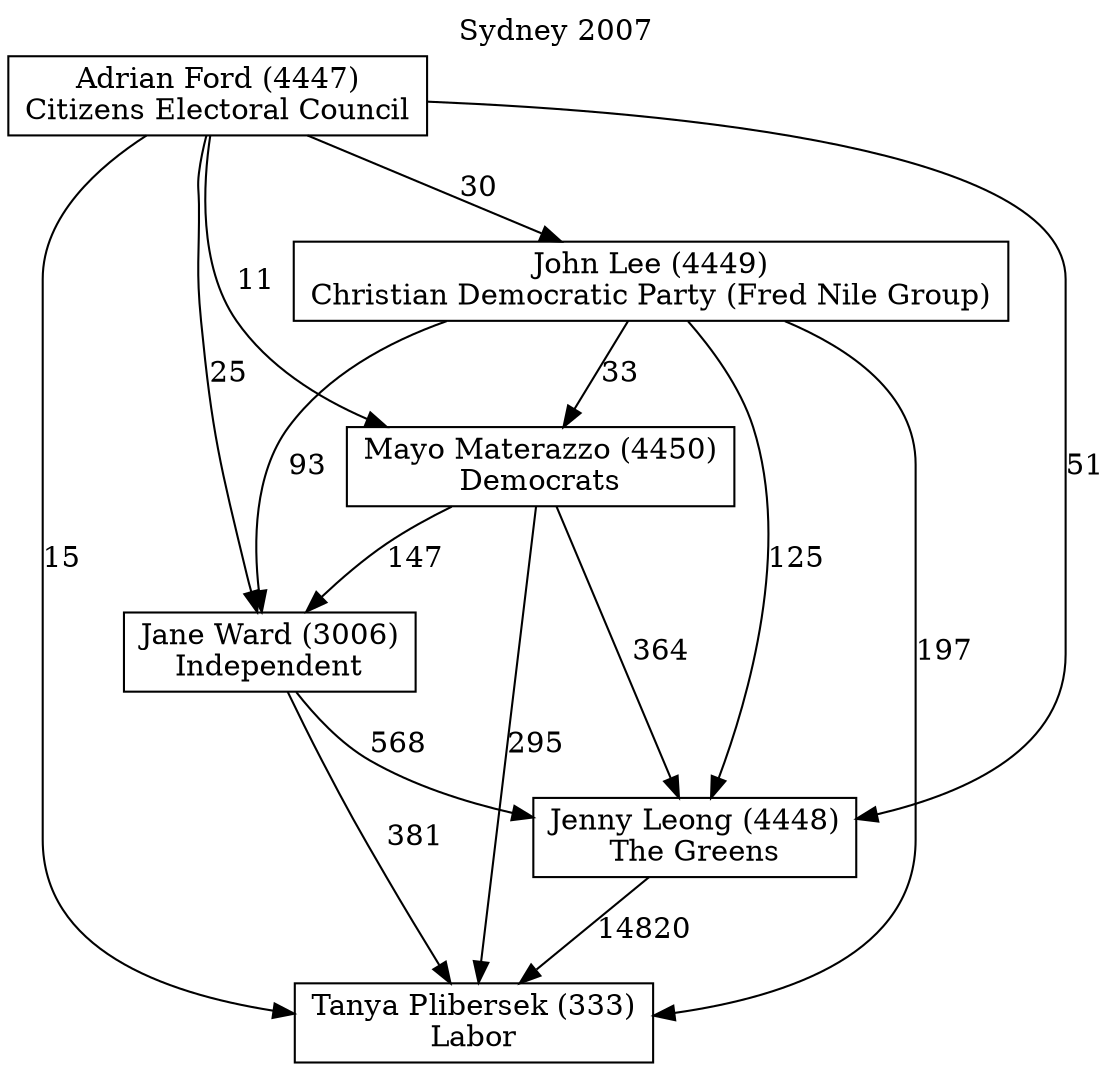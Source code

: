 // House preference flow
digraph "Tanya Plibersek (333)_Sydney_2007" {
	graph [label="Sydney 2007" labelloc=t mclimit=10]
	node [shape=box]
	"Tanya Plibersek (333)" [label="Tanya Plibersek (333)
Labor"]
	"Jenny Leong (4448)" [label="Jenny Leong (4448)
The Greens"]
	"Jane Ward (3006)" [label="Jane Ward (3006)
Independent"]
	"Mayo Materazzo (4450)" [label="Mayo Materazzo (4450)
Democrats"]
	"John Lee (4449)" [label="John Lee (4449)
Christian Democratic Party (Fred Nile Group)"]
	"Adrian Ford (4447)" [label="Adrian Ford (4447)
Citizens Electoral Council"]
	"Jenny Leong (4448)" -> "Tanya Plibersek (333)" [label=14820]
	"Jane Ward (3006)" -> "Jenny Leong (4448)" [label=568]
	"Mayo Materazzo (4450)" -> "Jane Ward (3006)" [label=147]
	"John Lee (4449)" -> "Mayo Materazzo (4450)" [label=33]
	"Adrian Ford (4447)" -> "John Lee (4449)" [label=30]
	"Jane Ward (3006)" -> "Tanya Plibersek (333)" [label=381]
	"Mayo Materazzo (4450)" -> "Tanya Plibersek (333)" [label=295]
	"John Lee (4449)" -> "Tanya Plibersek (333)" [label=197]
	"Adrian Ford (4447)" -> "Tanya Plibersek (333)" [label=15]
	"Adrian Ford (4447)" -> "Mayo Materazzo (4450)" [label=11]
	"John Lee (4449)" -> "Jane Ward (3006)" [label=93]
	"Adrian Ford (4447)" -> "Jane Ward (3006)" [label=25]
	"Mayo Materazzo (4450)" -> "Jenny Leong (4448)" [label=364]
	"John Lee (4449)" -> "Jenny Leong (4448)" [label=125]
	"Adrian Ford (4447)" -> "Jenny Leong (4448)" [label=51]
}
